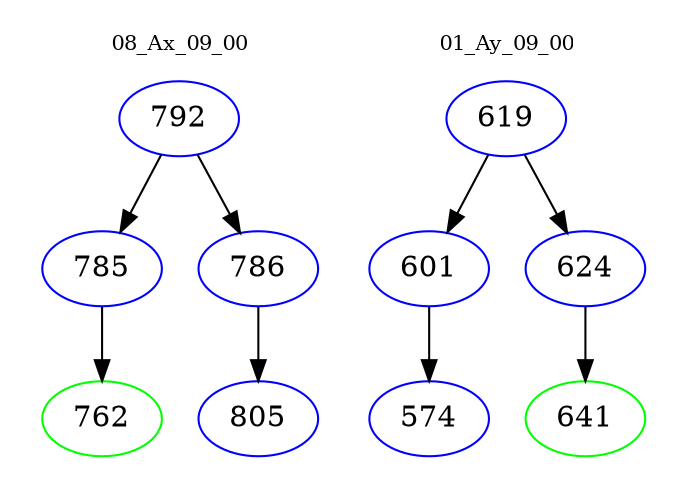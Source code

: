 digraph{
subgraph cluster_0 {
color = white
label = "08_Ax_09_00";
fontsize=10;
T0_792 [label="792", color="blue"]
T0_792 -> T0_785 [color="black"]
T0_785 [label="785", color="blue"]
T0_785 -> T0_762 [color="black"]
T0_762 [label="762", color="green"]
T0_792 -> T0_786 [color="black"]
T0_786 [label="786", color="blue"]
T0_786 -> T0_805 [color="black"]
T0_805 [label="805", color="blue"]
}
subgraph cluster_1 {
color = white
label = "01_Ay_09_00";
fontsize=10;
T1_619 [label="619", color="blue"]
T1_619 -> T1_601 [color="black"]
T1_601 [label="601", color="blue"]
T1_601 -> T1_574 [color="black"]
T1_574 [label="574", color="blue"]
T1_619 -> T1_624 [color="black"]
T1_624 [label="624", color="blue"]
T1_624 -> T1_641 [color="black"]
T1_641 [label="641", color="green"]
}
}

